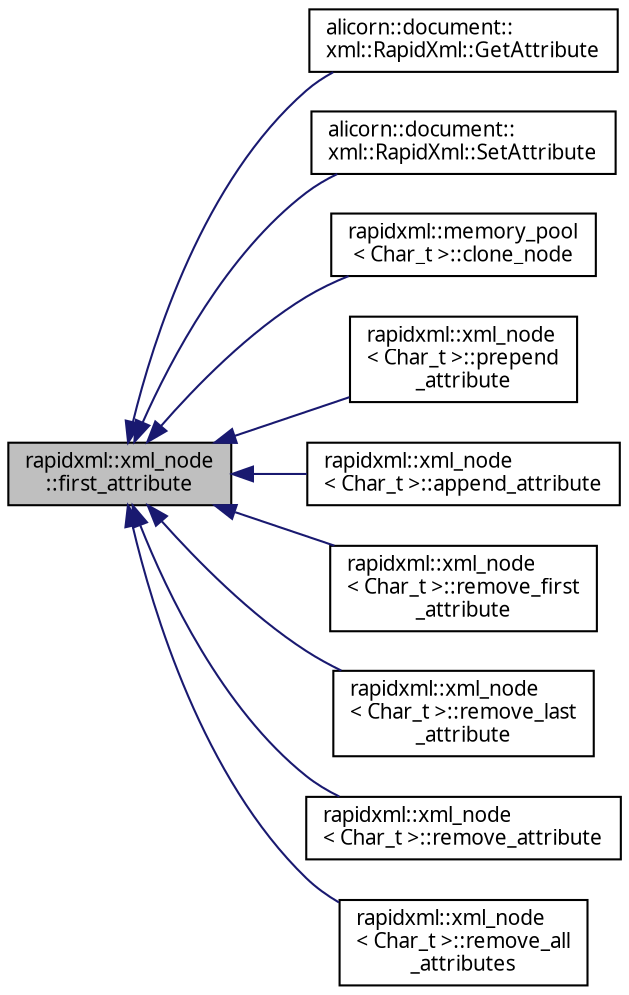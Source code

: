 digraph "rapidxml::xml_node::first_attribute"
{
 // INTERACTIVE_SVG=YES
  edge [fontname="Verdana",fontsize="10",labelfontname="Verdana",labelfontsize="10"];
  node [fontname="Verdana",fontsize="10",shape=record];
  rankdir="LR";
  Node1 [label="rapidxml::xml_node\l::first_attribute",height=0.2,width=0.4,color="black", fillcolor="grey75", style="filled", fontcolor="black"];
  Node1 -> Node2 [dir="back",color="midnightblue",fontsize="10",style="solid",fontname="Verdana"];
  Node2 [label="alicorn::document::\lxml::RapidXml::GetAttribute",height=0.2,width=0.4,color="black", fillcolor="white", style="filled",URL="$a00131.html#a48a0c20687fb2d813ab5df656993cc65",tooltip="Получение значения атрибута текущего узла по его имени. "];
  Node1 -> Node3 [dir="back",color="midnightblue",fontsize="10",style="solid",fontname="Verdana"];
  Node3 [label="alicorn::document::\lxml::RapidXml::SetAttribute",height=0.2,width=0.4,color="black", fillcolor="white", style="filled",URL="$a00131.html#a8b410764c8c20de92ce18251f65ed66e",tooltip="Изменение значения атрибута текущего узла по его имени. "];
  Node1 -> Node4 [dir="back",color="midnightblue",fontsize="10",style="solid",fontname="Verdana"];
  Node4 [label="rapidxml::memory_pool\l\< Char_t \>::clone_node",height=0.2,width=0.4,color="black", fillcolor="white", style="filled",URL="$a00111.html#a0a10679fc17597d339a0dc107f8a94ac"];
  Node1 -> Node5 [dir="back",color="midnightblue",fontsize="10",style="solid",fontname="Verdana"];
  Node5 [label="rapidxml::xml_node\l\< Char_t \>::prepend\l_attribute",height=0.2,width=0.4,color="black", fillcolor="white", style="filled",URL="$a00155.html#a8b62ee76489faf8e2d1210869d547684"];
  Node1 -> Node6 [dir="back",color="midnightblue",fontsize="10",style="solid",fontname="Verdana"];
  Node6 [label="rapidxml::xml_node\l\< Char_t \>::append_attribute",height=0.2,width=0.4,color="black", fillcolor="white", style="filled",URL="$a00155.html#a33ce3386f8c42dd4db658b75cbb6e6c4"];
  Node1 -> Node7 [dir="back",color="midnightblue",fontsize="10",style="solid",fontname="Verdana"];
  Node7 [label="rapidxml::xml_node\l\< Char_t \>::remove_first\l_attribute",height=0.2,width=0.4,color="black", fillcolor="white", style="filled",URL="$a00155.html#aa95192d2a165cca16c551ed2a2a06aec"];
  Node1 -> Node8 [dir="back",color="midnightblue",fontsize="10",style="solid",fontname="Verdana"];
  Node8 [label="rapidxml::xml_node\l\< Char_t \>::remove_last\l_attribute",height=0.2,width=0.4,color="black", fillcolor="white", style="filled",URL="$a00155.html#a1781a2cbedc9a51d609ad5b528125635"];
  Node1 -> Node9 [dir="back",color="midnightblue",fontsize="10",style="solid",fontname="Verdana"];
  Node9 [label="rapidxml::xml_node\l\< Char_t \>::remove_attribute",height=0.2,width=0.4,color="black", fillcolor="white", style="filled",URL="$a00155.html#a6f97b1b4f46a94a4587915df3c0c6b57"];
  Node1 -> Node10 [dir="back",color="midnightblue",fontsize="10",style="solid",fontname="Verdana"];
  Node10 [label="rapidxml::xml_node\l\< Char_t \>::remove_all\l_attributes",height=0.2,width=0.4,color="black", fillcolor="white", style="filled",URL="$a00155.html#aa8d5d9484aa1eb5ff1841a073c84c1aa",tooltip="Removes all attributes of node. "];
}
